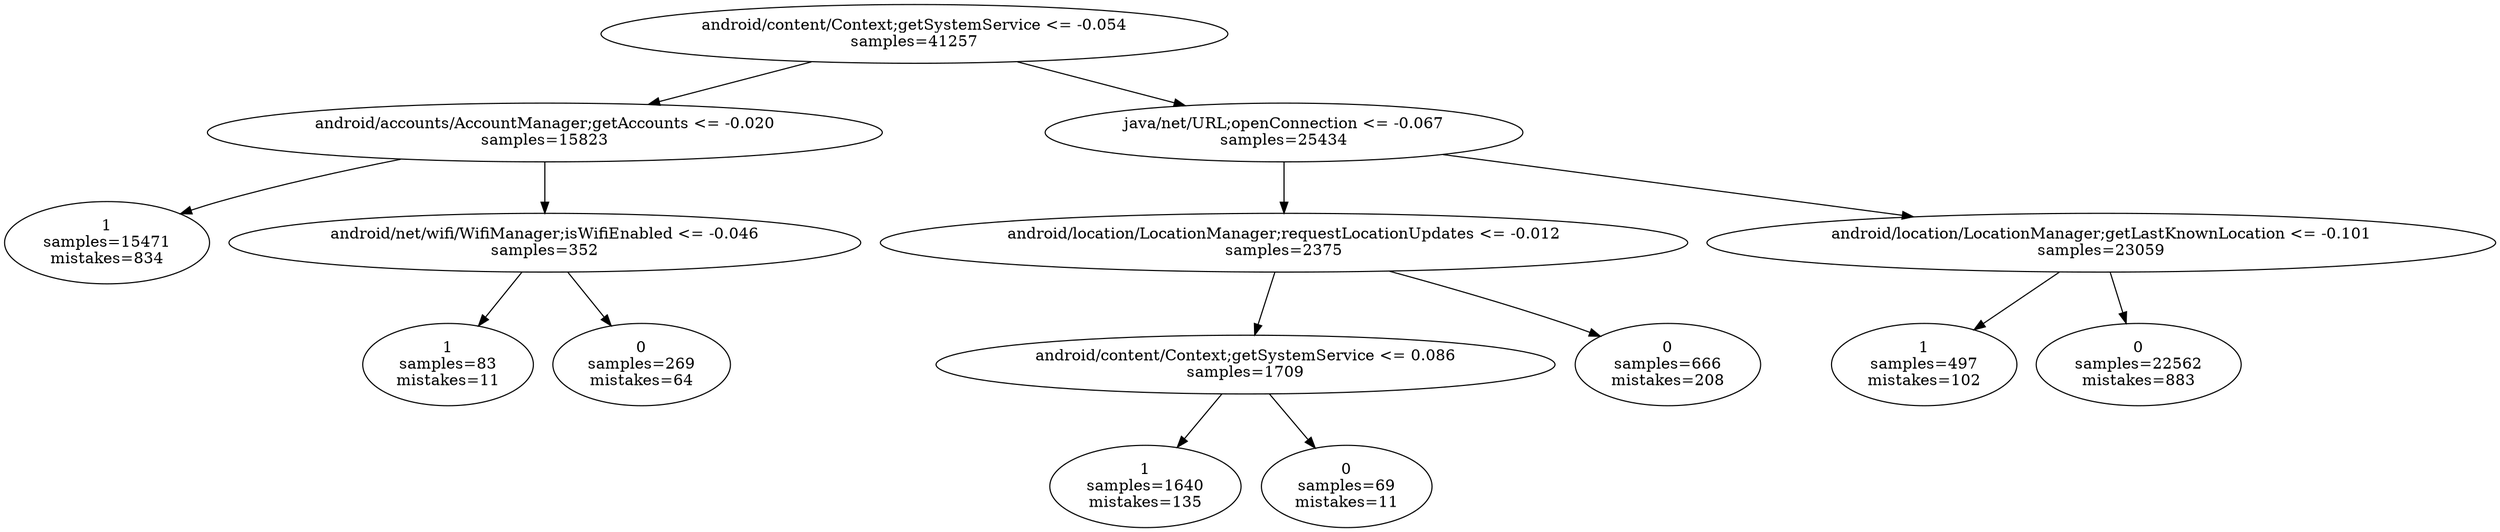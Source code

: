 digraph ClusteringTree {
n_0 [label="android/content/Context;getSystemService <= -0.054
samples=\41257"];
n_1 [label="android/accounts/AccountManager;getAccounts <= -0.020
samples=\15823"];
n_2 [label="java/net/URL;openConnection <= -0.067
samples=\25434"];
n_3 [label="1
samples=\15471
mistakes=\834"];
n_4 [label="android/net/wifi/WifiManager;isWifiEnabled <= -0.046
samples=\352"];
n_5 [label="android/location/LocationManager;requestLocationUpdates <= -0.012
samples=\2375"];
n_6 [label="android/location/LocationManager;getLastKnownLocation <= -0.101
samples=\23059"];
n_7 [label="1
samples=\83
mistakes=\11"];
n_8 [label="0
samples=\269
mistakes=\64"];
n_9 [label="android/content/Context;getSystemService <= 0.086
samples=\1709"];
n_10 [label="0
samples=\666
mistakes=\208"];
n_11 [label="1
samples=\497
mistakes=\102"];
n_12 [label="0
samples=\22562
mistakes=\883"];
n_13 [label="1
samples=\1640
mistakes=\135"];
n_14 [label="0
samples=\69
mistakes=\11"];
n_0 -> n_1;
n_0 -> n_2;
n_1 -> n_3;
n_1 -> n_4;
n_2 -> n_5;
n_2 -> n_6;
n_4 -> n_7;
n_4 -> n_8;
n_5 -> n_9;
n_5 -> n_10;
n_6 -> n_11;
n_6 -> n_12;
n_9 -> n_13;
n_9 -> n_14;
}
